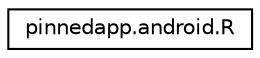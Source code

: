 digraph "Graphical Class Hierarchy"
{
  edge [fontname="Helvetica",fontsize="10",labelfontname="Helvetica",labelfontsize="10"];
  node [fontname="Helvetica",fontsize="10",shape=record];
  rankdir="LR";
  Node0 [label="pinnedapp.android.R",height=0.2,width=0.4,color="black", fillcolor="white", style="filled",URL="$classpinnedapp_1_1android_1_1_r.html"];
}
